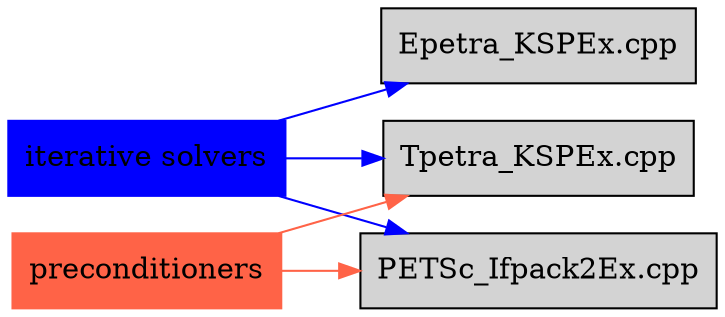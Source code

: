 digraph bettersoftware {
            rankdir = LR;
            ratio = fill;
            node [style=filled];
            node [shape = box];
"iterative solvers" [colorscheme="svg" color="blue"];
"iterative solvers" ->  "Epetra_KSPEx.cpp" [colorscheme="svg" color="blue"];
"preconditioners" [colorscheme="svg" color="tomato"];
"iterative solvers" ->  "PETSc_Ifpack2Ex.cpp" [colorscheme="svg" color="blue"];
"preconditioners" ->  "PETSc_Ifpack2Ex.cpp" [colorscheme="svg" color="tomato"];
"iterative solvers" ->  "Tpetra_KSPEx.cpp" [colorscheme="svg" color="blue"];
"preconditioners" ->  "Tpetra_KSPEx.cpp" [colorscheme="svg" color="tomato"];
}